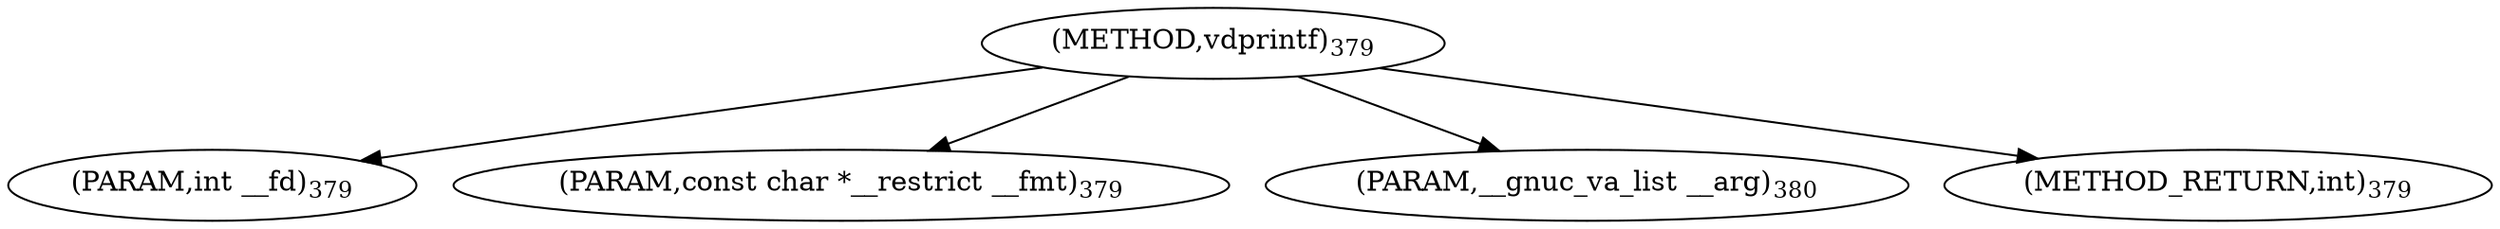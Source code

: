 digraph "vdprintf" {  
"30184" [label = <(METHOD,vdprintf)<SUB>379</SUB>> ]
"30185" [label = <(PARAM,int __fd)<SUB>379</SUB>> ]
"30186" [label = <(PARAM,const char *__restrict __fmt)<SUB>379</SUB>> ]
"30187" [label = <(PARAM,__gnuc_va_list __arg)<SUB>380</SUB>> ]
"30188" [label = <(METHOD_RETURN,int)<SUB>379</SUB>> ]
  "30184" -> "30185" 
  "30184" -> "30186" 
  "30184" -> "30187" 
  "30184" -> "30188" 
}
